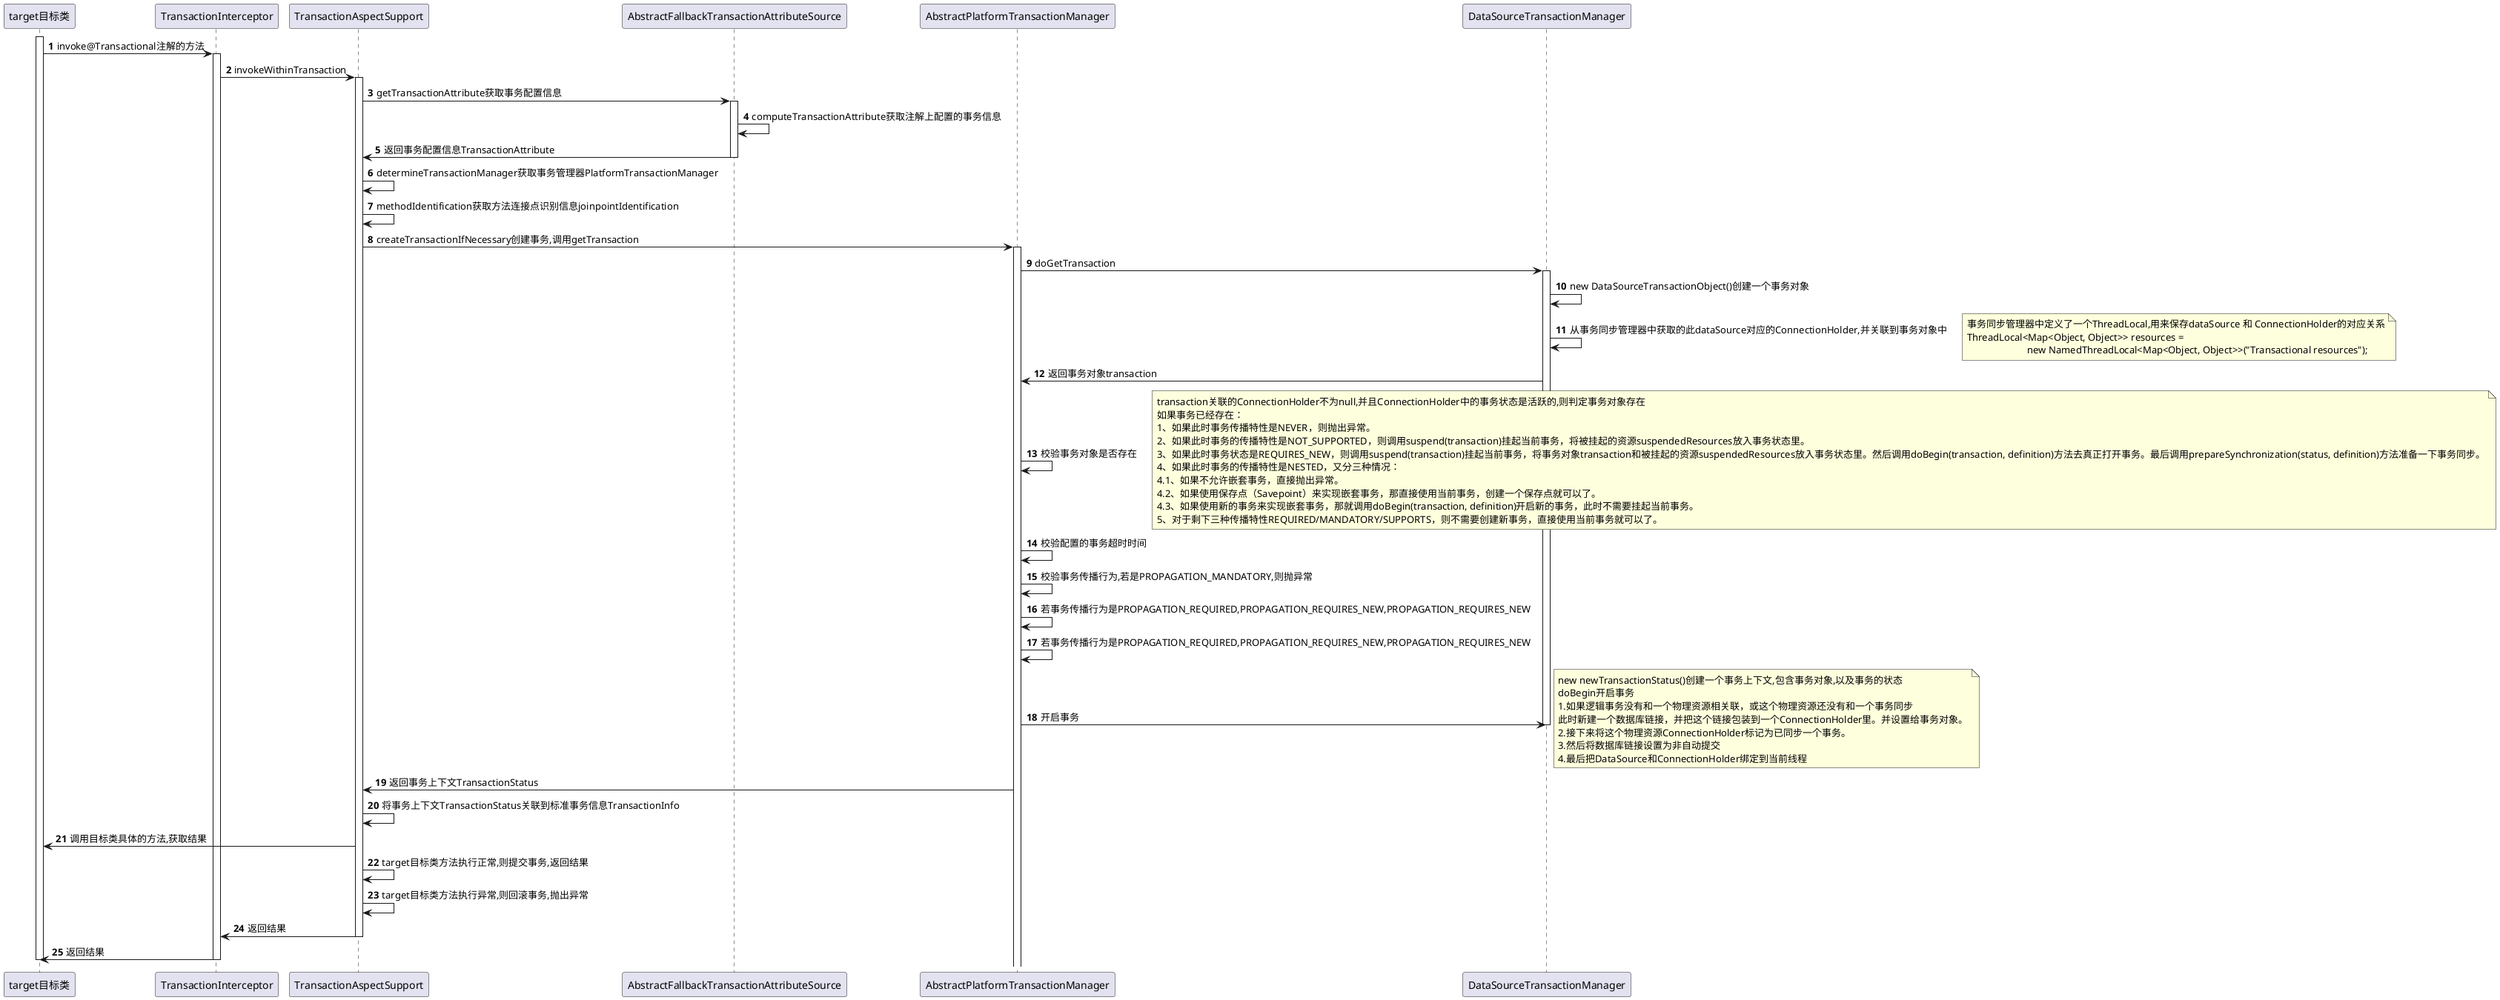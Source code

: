 @startuml
'https://plantuml.com/sequence-diagram

autonumber
activate target目标类
target目标类 -> TransactionInterceptor: invoke@Transactional注解的方法
activate TransactionInterceptor
TransactionInterceptor -> TransactionAspectSupport: invokeWithinTransaction
activate TransactionAspectSupport
TransactionAspectSupport -> AbstractFallbackTransactionAttributeSource: getTransactionAttribute获取事务配置信息
activate AbstractFallbackTransactionAttributeSource
AbstractFallbackTransactionAttributeSource -> AbstractFallbackTransactionAttributeSource: computeTransactionAttribute获取注解上配置的事务信息
AbstractFallbackTransactionAttributeSource -> TransactionAspectSupport: 返回事务配置信息TransactionAttribute
deactivate AbstractFallbackTransactionAttributeSource
TransactionAspectSupport -> TransactionAspectSupport: determineTransactionManager获取事务管理器PlatformTransactionManager
TransactionAspectSupport -> TransactionAspectSupport: methodIdentification获取方法连接点识别信息joinpointIdentification
TransactionAspectSupport -> AbstractPlatformTransactionManager: createTransactionIfNecessary创建事务,调用getTransaction
activate AbstractPlatformTransactionManager
AbstractPlatformTransactionManager -> DataSourceTransactionManager: doGetTransaction
activate DataSourceTransactionManager
DataSourceTransactionManager -> DataSourceTransactionManager: new DataSourceTransactionObject()创建一个事务对象
DataSourceTransactionManager -> DataSourceTransactionManager: 从事务同步管理器中获取的此dataSource对应的ConnectionHolder,并关联到事务对象中
note right
事务同步管理器中定义了一个ThreadLocal,用来保存dataSource 和 ConnectionHolder的对应关系
ThreadLocal<Map<Object, Object>> resources =
			new NamedThreadLocal<Map<Object, Object>>("Transactional resources");
end note
DataSourceTransactionManager -> AbstractPlatformTransactionManager:返回事务对象transaction
AbstractPlatformTransactionManager -> AbstractPlatformTransactionManager:校验事务对象是否存在
note right
transaction关联的ConnectionHolder不为null,并且ConnectionHolder中的事务状态是活跃的,则判定事务对象存在
如果事务已经存在：
1、如果此时事务传播特性是NEVER，则抛出异常。
2、如果此时事务的传播特性是NOT_SUPPORTED，则调用suspend(transaction)挂起当前事务，将被挂起的资源suspendedResources放入事务状态里。
3、如果此时事务状态是REQUIRES_NEW，则调用suspend(transaction)挂起当前事务，将事务对象transaction和被挂起的资源suspendedResources放入事务状态里。然后调用doBegin(transaction, definition)方法去真正打开事务。最后调用prepareSynchronization(status, definition)方法准备一下事务同步。
4、如果此时事务的传播特性是NESTED，又分三种情况：
4.1、如果不允许嵌套事务，直接抛出异常。
4.2、如果使用保存点（Savepoint）来实现嵌套事务，那直接使用当前事务，创建一个保存点就可以了。
4.3、如果使用新的事务来实现嵌套事务，那就调用doBegin(transaction, definition)开启新的事务，此时不需要挂起当前事务。
5、对于剩下三种传播特性REQUIRED/MANDATORY/SUPPORTS，则不需要创建新事务，直接使用当前事务就可以了。
end note
AbstractPlatformTransactionManager -> AbstractPlatformTransactionManager:校验配置的事务超时时间
AbstractPlatformTransactionManager -> AbstractPlatformTransactionManager:校验事务传播行为,若是PROPAGATION_MANDATORY,则抛异常
AbstractPlatformTransactionManager -> AbstractPlatformTransactionManager:若事务传播行为是PROPAGATION_REQUIRED,PROPAGATION_REQUIRES_NEW,PROPAGATION_REQUIRES_NEW
AbstractPlatformTransactionManager -> AbstractPlatformTransactionManager:若事务传播行为是PROPAGATION_REQUIRED,PROPAGATION_REQUIRES_NEW,PROPAGATION_REQUIRES_NEW
AbstractPlatformTransactionManager -> DataSourceTransactionManager:开启事务
note right
new newTransactionStatus()创建一个事务上下文,包含事务对象,以及事务的状态
doBegin开启事务
1.如果逻辑事务没有和一个物理资源相关联，或这个物理资源还没有和一个事务同步
此时新建一个数据库链接，并把这个链接包装到一个ConnectionHolder里。并设置给事务对象。
2.接下来将这个物理资源ConnectionHolder标记为已同步一个事务。
3.然后将数据库链接设置为非自动提交
4.最后把DataSource和ConnectionHolder绑定到当前线程
end note
deactivate DataSourceTransactionManager
AbstractPlatformTransactionManager -> TransactionAspectSupport: 返回事务上下文TransactionStatus
TransactionAspectSupport -> TransactionAspectSupport: 将事务上下文TransactionStatus关联到标准事务信息TransactionInfo
TransactionAspectSupport -> target目标类: 调用目标类具体的方法,获取结果
TransactionAspectSupport -> TransactionAspectSupport: target目标类方法执行正常,则提交事务,返回结果
TransactionAspectSupport -> TransactionAspectSupport: target目标类方法执行异常,则回滚事务,抛出异常
TransactionAspectSupport -> TransactionInterceptor: 返回结果
deactivate TransactionAspectSupport
TransactionInterceptor -> target目标类: 返回结果
deactivate TransactionInterceptor
deactivate target目标类
@enduml
